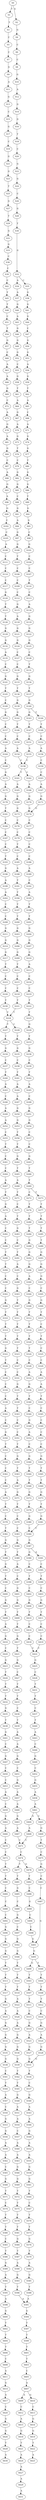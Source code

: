 strict digraph  {
	S0 -> S1 [ label = T ];
	S0 -> S2 [ label = G ];
	S1 -> S3 [ label = T ];
	S2 -> S4 [ label = G ];
	S3 -> S5 [ label = C ];
	S4 -> S6 [ label = C ];
	S5 -> S7 [ label = C ];
	S6 -> S8 [ label = C ];
	S7 -> S9 [ label = G ];
	S8 -> S10 [ label = G ];
	S9 -> S11 [ label = A ];
	S10 -> S12 [ label = A ];
	S11 -> S13 [ label = G ];
	S12 -> S14 [ label = G ];
	S13 -> S15 [ label = C ];
	S14 -> S16 [ label = G ];
	S15 -> S17 [ label = G ];
	S16 -> S18 [ label = T ];
	S17 -> S19 [ label = C ];
	S18 -> S20 [ label = C ];
	S19 -> S21 [ label = G ];
	S20 -> S22 [ label = G ];
	S21 -> S23 [ label = G ];
	S22 -> S24 [ label = G ];
	S23 -> S25 [ label = T ];
	S24 -> S26 [ label = C ];
	S25 -> S27 [ label = G ];
	S26 -> S28 [ label = G ];
	S27 -> S29 [ label = T ];
	S28 -> S30 [ label = T ];
	S29 -> S31 [ label = G ];
	S30 -> S32 [ label = G ];
	S31 -> S33 [ label = G ];
	S32 -> S34 [ label = A ];
	S32 -> S35 [ label = C ];
	S33 -> S36 [ label = C ];
	S34 -> S37 [ label = A ];
	S35 -> S38 [ label = G ];
	S36 -> S39 [ label = C ];
	S37 -> S40 [ label = G ];
	S38 -> S41 [ label = G ];
	S39 -> S42 [ label = C ];
	S40 -> S43 [ label = A ];
	S41 -> S44 [ label = G ];
	S42 -> S45 [ label = T ];
	S43 -> S46 [ label = G ];
	S44 -> S47 [ label = C ];
	S45 -> S48 [ label = T ];
	S46 -> S49 [ label = G ];
	S47 -> S50 [ label = G ];
	S48 -> S51 [ label = C ];
	S49 -> S52 [ label = G ];
	S50 -> S53 [ label = G ];
	S51 -> S54 [ label = T ];
	S52 -> S55 [ label = C ];
	S53 -> S56 [ label = A ];
	S54 -> S57 [ label = G ];
	S55 -> S58 [ label = G ];
	S56 -> S59 [ label = G ];
	S57 -> S60 [ label = C ];
	S58 -> S61 [ label = T ];
	S59 -> S62 [ label = T ];
	S60 -> S63 [ label = A ];
	S61 -> S64 [ label = A ];
	S62 -> S65 [ label = A ];
	S63 -> S66 [ label = A ];
	S64 -> S67 [ label = G ];
	S65 -> S68 [ label = C ];
	S66 -> S69 [ label = G ];
	S67 -> S70 [ label = A ];
	S68 -> S71 [ label = A ];
	S69 -> S72 [ label = C ];
	S70 -> S73 [ label = G ];
	S71 -> S74 [ label = G ];
	S72 -> S75 [ label = A ];
	S73 -> S76 [ label = T ];
	S74 -> S77 [ label = G ];
	S75 -> S78 [ label = G ];
	S76 -> S79 [ label = C ];
	S77 -> S80 [ label = T ];
	S78 -> S81 [ label = A ];
	S79 -> S82 [ label = G ];
	S80 -> S83 [ label = G ];
	S81 -> S84 [ label = G ];
	S82 -> S85 [ label = G ];
	S83 -> S86 [ label = G ];
	S84 -> S87 [ label = C ];
	S85 -> S88 [ label = C ];
	S86 -> S89 [ label = T ];
	S87 -> S90 [ label = A ];
	S88 -> S91 [ label = G ];
	S89 -> S92 [ label = G ];
	S90 -> S93 [ label = G ];
	S91 -> S94 [ label = A ];
	S92 -> S95 [ label = G ];
	S93 -> S96 [ label = A ];
	S94 -> S97 [ label = G ];
	S95 -> S98 [ label = C ];
	S96 -> S99 [ label = G ];
	S97 -> S100 [ label = G ];
	S98 -> S101 [ label = G ];
	S99 -> S102 [ label = C ];
	S100 -> S103 [ label = T ];
	S101 -> S104 [ label = C ];
	S102 -> S105 [ label = C ];
	S103 -> S106 [ label = C ];
	S104 -> S107 [ label = C ];
	S105 -> S108 [ label = A ];
	S106 -> S109 [ label = C ];
	S107 -> S110 [ label = T ];
	S108 -> S111 [ label = C ];
	S109 -> S112 [ label = C ];
	S110 -> S113 [ label = C ];
	S111 -> S114 [ label = C ];
	S112 -> S115 [ label = G ];
	S113 -> S116 [ label = A ];
	S114 -> S117 [ label = C ];
	S115 -> S118 [ label = A ];
	S116 -> S119 [ label = G ];
	S117 -> S120 [ label = G ];
	S118 -> S121 [ label = G ];
	S119 -> S122 [ label = G ];
	S120 -> S123 [ label = T ];
	S121 -> S124 [ label = G ];
	S122 -> S125 [ label = G ];
	S123 -> S126 [ label = T ];
	S124 -> S127 [ label = C ];
	S125 -> S128 [ label = C ];
	S126 -> S129 [ label = G ];
	S127 -> S130 [ label = C ];
	S128 -> S131 [ label = T ];
	S129 -> S132 [ label = G ];
	S130 -> S133 [ label = G ];
	S131 -> S134 [ label = G ];
	S132 -> S135 [ label = A ];
	S133 -> S136 [ label = T ];
	S134 -> S137 [ label = T ];
	S135 -> S138 [ label = C ];
	S136 -> S139 [ label = G ];
	S137 -> S140 [ label = G ];
	S138 -> S141 [ label = G ];
	S139 -> S142 [ label = G ];
	S140 -> S143 [ label = G ];
	S140 -> S144 [ label = T ];
	S141 -> S145 [ label = T ];
	S142 -> S146 [ label = T ];
	S143 -> S147 [ label = T ];
	S144 -> S148 [ label = T ];
	S145 -> S149 [ label = C ];
	S146 -> S150 [ label = C ];
	S147 -> S151 [ label = C ];
	S148 -> S152 [ label = C ];
	S149 -> S153 [ label = G ];
	S150 -> S154 [ label = A ];
	S151 -> S155 [ label = A ];
	S152 -> S156 [ label = A ];
	S153 -> S157 [ label = C ];
	S154 -> S158 [ label = C ];
	S155 -> S158 [ label = C ];
	S156 -> S159 [ label = C ];
	S157 -> S160 [ label = C ];
	S158 -> S161 [ label = T ];
	S158 -> S162 [ label = C ];
	S159 -> S163 [ label = C ];
	S160 -> S164 [ label = A ];
	S161 -> S165 [ label = A ];
	S162 -> S166 [ label = A ];
	S163 -> S167 [ label = A ];
	S164 -> S168 [ label = C ];
	S165 -> S169 [ label = G ];
	S166 -> S170 [ label = G ];
	S167 -> S171 [ label = G ];
	S168 -> S172 [ label = G ];
	S169 -> S173 [ label = G ];
	S170 -> S174 [ label = G ];
	S171 -> S174 [ label = G ];
	S172 -> S175 [ label = A ];
	S173 -> S176 [ label = C ];
	S174 -> S177 [ label = C ];
	S175 -> S178 [ label = G ];
	S176 -> S179 [ label = C ];
	S177 -> S180 [ label = C ];
	S178 -> S181 [ label = T ];
	S179 -> S182 [ label = T ];
	S180 -> S183 [ label = C ];
	S181 -> S184 [ label = C ];
	S182 -> S185 [ label = C ];
	S183 -> S186 [ label = C ];
	S184 -> S187 [ label = C ];
	S185 -> S188 [ label = A ];
	S186 -> S189 [ label = A ];
	S187 -> S190 [ label = C ];
	S188 -> S191 [ label = T ];
	S189 -> S192 [ label = C ];
	S190 -> S193 [ label = T ];
	S191 -> S194 [ label = T ];
	S192 -> S195 [ label = A ];
	S193 -> S196 [ label = G ];
	S194 -> S197 [ label = T ];
	S195 -> S198 [ label = T ];
	S196 -> S199 [ label = A ];
	S197 -> S200 [ label = T ];
	S198 -> S201 [ label = T ];
	S199 -> S202 [ label = A ];
	S200 -> S203 [ label = G ];
	S201 -> S204 [ label = G ];
	S202 -> S205 [ label = C ];
	S203 -> S206 [ label = G ];
	S204 -> S207 [ label = G ];
	S205 -> S208 [ label = C ];
	S206 -> S209 [ label = G ];
	S207 -> S210 [ label = G ];
	S208 -> S211 [ label = G ];
	S209 -> S212 [ label = T ];
	S210 -> S213 [ label = A ];
	S211 -> S214 [ label = G ];
	S212 -> S215 [ label = C ];
	S213 -> S216 [ label = C ];
	S214 -> S217 [ label = G ];
	S215 -> S218 [ label = C ];
	S216 -> S219 [ label = C ];
	S217 -> S220 [ label = T ];
	S218 -> S221 [ label = T ];
	S219 -> S222 [ label = T ];
	S220 -> S223 [ label = C ];
	S221 -> S224 [ label = T ];
	S222 -> S225 [ label = T ];
	S223 -> S226 [ label = C ];
	S224 -> S227 [ label = T ];
	S224 -> S228 [ label = C ];
	S225 -> S229 [ label = G ];
	S226 -> S230 [ label = T ];
	S227 -> S231 [ label = T ];
	S228 -> S232 [ label = T ];
	S229 -> S233 [ label = T ];
	S230 -> S224 [ label = T ];
	S231 -> S234 [ label = G ];
	S232 -> S235 [ label = G ];
	S233 -> S236 [ label = G ];
	S234 -> S237 [ label = C ];
	S235 -> S238 [ label = C ];
	S236 -> S239 [ label = C ];
	S237 -> S240 [ label = T ];
	S238 -> S241 [ label = T ];
	S239 -> S242 [ label = T ];
	S240 -> S243 [ label = A ];
	S241 -> S244 [ label = A ];
	S242 -> S245 [ label = A ];
	S243 -> S246 [ label = C ];
	S244 -> S247 [ label = A ];
	S245 -> S248 [ label = C ];
	S246 -> S249 [ label = A ];
	S247 -> S250 [ label = G ];
	S248 -> S251 [ label = G ];
	S249 -> S252 [ label = A ];
	S250 -> S253 [ label = G ];
	S251 -> S254 [ label = G ];
	S252 -> S255 [ label = C ];
	S253 -> S256 [ label = T ];
	S254 -> S257 [ label = C ];
	S255 -> S258 [ label = T ];
	S256 -> S259 [ label = T ];
	S257 -> S260 [ label = C ];
	S258 -> S261 [ label = C ];
	S259 -> S262 [ label = G ];
	S260 -> S263 [ label = G ];
	S261 -> S264 [ label = C ];
	S262 -> S265 [ label = T ];
	S263 -> S266 [ label = T ];
	S264 -> S267 [ label = A ];
	S265 -> S268 [ label = A ];
	S266 -> S269 [ label = T ];
	S267 -> S270 [ label = T ];
	S268 -> S271 [ label = T ];
	S269 -> S272 [ label = C ];
	S269 -> S273 [ label = T ];
	S270 -> S274 [ label = G ];
	S271 -> S275 [ label = C ];
	S272 -> S276 [ label = T ];
	S273 -> S277 [ label = T ];
	S274 -> S278 [ label = A ];
	S275 -> S279 [ label = T ];
	S276 -> S280 [ label = T ];
	S277 -> S281 [ label = T ];
	S278 -> S282 [ label = C ];
	S279 -> S283 [ label = G ];
	S280 -> S284 [ label = T ];
	S281 -> S285 [ label = T ];
	S282 -> S286 [ label = C ];
	S283 -> S287 [ label = C ];
	S284 -> S288 [ label = G ];
	S285 -> S289 [ label = T ];
	S286 -> S290 [ label = T ];
	S287 -> S291 [ label = T ];
	S288 -> S292 [ label = G ];
	S289 -> S293 [ label = G ];
	S290 -> S294 [ label = T ];
	S291 -> S295 [ label = A ];
	S292 -> S296 [ label = G ];
	S293 -> S297 [ label = G ];
	S294 -> S298 [ label = C ];
	S295 -> S299 [ label = C ];
	S296 -> S300 [ label = A ];
	S297 -> S301 [ label = G ];
	S298 -> S302 [ label = C ];
	S299 -> S303 [ label = G ];
	S300 -> S304 [ label = C ];
	S301 -> S305 [ label = C ];
	S302 -> S306 [ label = G ];
	S303 -> S307 [ label = T ];
	S304 -> S308 [ label = G ];
	S305 -> S309 [ label = G ];
	S306 -> S310 [ label = T ];
	S307 -> S311 [ label = T ];
	S308 -> S312 [ label = T ];
	S309 -> S313 [ label = T ];
	S310 -> S314 [ label = T ];
	S311 -> S315 [ label = T ];
	S312 -> S316 [ label = T ];
	S313 -> S317 [ label = C ];
	S314 -> S318 [ label = T ];
	S315 -> S319 [ label = T ];
	S316 -> S320 [ label = T ];
	S317 -> S321 [ label = T ];
	S318 -> S322 [ label = G ];
	S319 -> S323 [ label = T ];
	S320 -> S324 [ label = T ];
	S321 -> S325 [ label = C ];
	S322 -> S326 [ label = T ];
	S323 -> S327 [ label = C ];
	S324 -> S328 [ label = C ];
	S325 -> S329 [ label = C ];
	S326 -> S330 [ label = C ];
	S327 -> S331 [ label = C ];
	S328 -> S332 [ label = A ];
	S329 -> S333 [ label = A ];
	S330 -> S334 [ label = C ];
	S331 -> S335 [ label = G ];
	S332 -> S336 [ label = G ];
	S333 -> S337 [ label = A ];
	S334 -> S338 [ label = C ];
	S335 -> S339 [ label = T ];
	S336 -> S340 [ label = T ];
	S337 -> S341 [ label = T ];
	S338 -> S342 [ label = A ];
	S339 -> S343 [ label = T ];
	S340 -> S344 [ label = C ];
	S341 -> S345 [ label = C ];
	S342 -> S346 [ label = C ];
	S343 -> S347 [ label = C ];
	S344 -> S348 [ label = G ];
	S345 -> S349 [ label = C ];
	S346 -> S350 [ label = G ];
	S347 -> S351 [ label = C ];
	S348 -> S352 [ label = A ];
	S349 -> S353 [ label = C ];
	S350 -> S354 [ label = T ];
	S351 -> S355 [ label = T ];
	S352 -> S356 [ label = C ];
	S353 -> S357 [ label = C ];
	S354 -> S358 [ label = C ];
	S355 -> S359 [ label = G ];
	S356 -> S360 [ label = G ];
	S357 -> S361 [ label = G ];
	S358 -> S362 [ label = C ];
	S359 -> S363 [ label = T ];
	S360 -> S364 [ label = T ];
	S361 -> S365 [ label = T ];
	S362 -> S366 [ label = C ];
	S363 -> S367 [ label = A ];
	S364 -> S368 [ label = T ];
	S365 -> S369 [ label = T ];
	S366 -> S370 [ label = A ];
	S367 -> S371 [ label = G ];
	S368 -> S372 [ label = G ];
	S369 -> S373 [ label = G ];
	S370 -> S374 [ label = T ];
	S371 -> S375 [ label = T ];
	S372 -> S376 [ label = T ];
	S373 -> S377 [ label = T ];
	S374 -> S378 [ label = C ];
	S375 -> S379 [ label = C ];
	S376 -> S380 [ label = G ];
	S377 -> S381 [ label = G ];
	S378 -> S382 [ label = T ];
	S379 -> S383 [ label = C ];
	S380 -> S384 [ label = C ];
	S381 -> S384 [ label = C ];
	S382 -> S385 [ label = G ];
	S383 -> S386 [ label = G ];
	S384 -> S387 [ label = G ];
	S385 -> S388 [ label = T ];
	S386 -> S389 [ label = T ];
	S387 -> S390 [ label = G ];
	S387 -> S391 [ label = A ];
	S388 -> S392 [ label = G ];
	S389 -> S393 [ label = A ];
	S390 -> S394 [ label = C ];
	S391 -> S395 [ label = C ];
	S392 -> S396 [ label = T ];
	S393 -> S397 [ label = C ];
	S394 -> S398 [ label = T ];
	S395 -> S399 [ label = T ];
	S396 -> S400 [ label = C ];
	S397 -> S401 [ label = G ];
	S398 -> S402 [ label = C ];
	S399 -> S403 [ label = C ];
	S400 -> S404 [ label = G ];
	S401 -> S405 [ label = G ];
	S402 -> S406 [ label = G ];
	S403 -> S407 [ label = G ];
	S404 -> S408 [ label = T ];
	S405 -> S409 [ label = T ];
	S406 -> S410 [ label = T ];
	S407 -> S411 [ label = T ];
	S408 -> S412 [ label = A ];
	S409 -> S413 [ label = T ];
	S410 -> S414 [ label = C ];
	S411 -> S415 [ label = C ];
	S412 -> S416 [ label = G ];
	S413 -> S417 [ label = G ];
	S414 -> S418 [ label = C ];
	S415 -> S419 [ label = C ];
	S416 -> S420 [ label = C ];
	S417 -> S421 [ label = T ];
	S418 -> S422 [ label = C ];
	S419 -> S422 [ label = C ];
	S420 -> S423 [ label = G ];
	S421 -> S424 [ label = G ];
	S422 -> S425 [ label = G ];
	S423 -> S426 [ label = T ];
	S424 -> S427 [ label = C ];
	S425 -> S428 [ label = C ];
	S426 -> S429 [ label = T ];
	S427 -> S430 [ label = T ];
	S428 -> S431 [ label = T ];
	S429 -> S432 [ label = T ];
	S430 -> S433 [ label = T ];
	S431 -> S434 [ label = T ];
	S432 -> S435 [ label = G ];
	S433 -> S436 [ label = C ];
	S434 -> S437 [ label = C ];
	S435 -> S438 [ label = T ];
	S436 -> S439 [ label = T ];
	S437 -> S440 [ label = T ];
	S438 -> S441 [ label = G ];
	S439 -> S442 [ label = A ];
	S440 -> S443 [ label = A ];
	S441 -> S444 [ label = C ];
	S442 -> S445 [ label = A ];
	S443 -> S446 [ label = C ];
	S444 -> S447 [ label = G ];
	S445 -> S448 [ label = G ];
	S446 -> S449 [ label = G ];
	S447 -> S450 [ label = C ];
	S448 -> S451 [ label = C ];
	S449 -> S452 [ label = C ];
	S450 -> S453 [ label = C ];
	S451 -> S454 [ label = G ];
	S452 -> S455 [ label = G ];
	S453 -> S456 [ label = A ];
	S454 -> S457 [ label = A ];
	S455 -> S458 [ label = A ];
	S456 -> S459 [ label = C ];
	S457 -> S460 [ label = A ];
	S458 -> S461 [ label = A ];
	S459 -> S462 [ label = G ];
	S460 -> S463 [ label = G ];
	S461 -> S464 [ label = G ];
	S461 -> S465 [ label = C ];
	S462 -> S466 [ label = A ];
	S463 -> S467 [ label = A ];
	S464 -> S468 [ label = A ];
	S465 -> S469 [ label = G ];
	S466 -> S470 [ label = C ];
	S467 -> S471 [ label = C ];
	S468 -> S471 [ label = C ];
	S469 -> S472 [ label = T ];
	S470 -> S473 [ label = C ];
	S471 -> S474 [ label = C ];
	S472 -> S475 [ label = C ];
	S473 -> S476 [ label = T ];
	S474 -> S477 [ label = T ];
	S474 -> S478 [ label = G ];
	S475 -> S479 [ label = G ];
	S476 -> S480 [ label = T ];
	S477 -> S481 [ label = T ];
	S478 -> S482 [ label = T ];
	S479 -> S483 [ label = C ];
	S480 -> S484 [ label = C ];
	S481 -> S485 [ label = G ];
	S482 -> S486 [ label = C ];
	S483 -> S487 [ label = C ];
	S484 -> S488 [ label = C ];
	S485 -> S489 [ label = C ];
	S486 -> S490 [ label = G ];
	S487 -> S491 [ label = G ];
	S488 -> S492 [ label = C ];
	S489 -> S493 [ label = G ];
	S490 -> S494 [ label = C ];
	S491 -> S495 [ label = G ];
	S492 -> S496 [ label = G ];
	S493 -> S497 [ label = C ];
	S494 -> S498 [ label = C ];
	S495 -> S499 [ label = G ];
	S495 -> S500 [ label = T ];
	S496 -> S501 [ label = G ];
	S497 -> S502 [ label = G ];
	S498 -> S491 [ label = G ];
	S499 -> S503 [ label = T ];
	S500 -> S504 [ label = T ];
	S501 -> S505 [ label = G ];
	S502 -> S506 [ label = G ];
	S503 -> S507 [ label = T ];
	S504 -> S508 [ label = T ];
	S505 -> S509 [ label = T ];
	S506 -> S510 [ label = T ];
	S507 -> S511 [ label = T ];
	S508 -> S512 [ label = T ];
	S509 -> S513 [ label = T ];
	S510 -> S514 [ label = T ];
	S511 -> S515 [ label = C ];
	S512 -> S516 [ label = C ];
	S513 -> S517 [ label = T ];
	S514 -> S518 [ label = T ];
	S515 -> S519 [ label = G ];
	S516 -> S520 [ label = G ];
	S517 -> S521 [ label = G ];
	S518 -> S522 [ label = A ];
	S519 -> S523 [ label = A ];
	S520 -> S524 [ label = A ];
	S521 -> S525 [ label = A ];
	S522 -> S526 [ label = A ];
	S523 -> S527 [ label = G ];
	S524 -> S528 [ label = G ];
	S525 -> S529 [ label = G ];
	S526 -> S530 [ label = A ];
	S527 -> S531 [ label = G ];
	S528 -> S531 [ label = G ];
	S529 -> S532 [ label = G ];
	S530 -> S533 [ label = G ];
	S531 -> S534 [ label = T ];
	S532 -> S535 [ label = G ];
	S533 -> S536 [ label = G ];
	S534 -> S537 [ label = C ];
	S535 -> S538 [ label = G ];
	S536 -> S539 [ label = G ];
	S537 -> S540 [ label = G ];
	S538 -> S541 [ label = C ];
	S539 -> S542 [ label = T ];
	S540 -> S543 [ label = A ];
	S541 -> S544 [ label = T ];
	S542 -> S545 [ label = T ];
	S543 -> S546 [ label = A ];
	S544 -> S547 [ label = A ];
	S545 -> S548 [ label = G ];
	S546 -> S549 [ label = G ];
	S547 -> S550 [ label = C ];
	S548 -> S551 [ label = A ];
	S549 -> S552 [ label = A ];
	S550 -> S553 [ label = G ];
	S551 -> S554 [ label = A ];
	S552 -> S555 [ label = A ];
	S553 -> S556 [ label = G ];
	S554 -> S557 [ label = C ];
	S555 -> S558 [ label = G ];
	S556 -> S559 [ label = A ];
	S557 -> S560 [ label = A ];
	S558 -> S561 [ label = G ];
	S559 -> S562 [ label = A ];
	S560 -> S563 [ label = A ];
	S561 -> S564 [ label = T ];
	S562 -> S565 [ label = C ];
	S563 -> S566 [ label = G ];
	S564 -> S567 [ label = C ];
	S565 -> S568 [ label = G ];
	S566 -> S569 [ label = G ];
	S567 -> S570 [ label = T ];
	S568 -> S571 [ label = T ];
	S569 -> S572 [ label = T ];
	S570 -> S573 [ label = T ];
	S571 -> S574 [ label = C ];
	S572 -> S575 [ label = T ];
	S573 -> S576 [ label = G ];
	S574 -> S577 [ label = T ];
	S575 -> S578 [ label = T ];
	S576 -> S579 [ label = T ];
	S577 -> S580 [ label = T ];
	S578 -> S581 [ label = T ];
	S579 -> S582 [ label = A ];
	S580 -> S583 [ label = C ];
	S581 -> S584 [ label = G ];
	S582 -> S585 [ label = G ];
	S583 -> S586 [ label = T ];
	S584 -> S587 [ label = T ];
	S585 -> S588 [ label = T ];
	S586 -> S589 [ label = G ];
	S587 -> S590 [ label = A ];
	S588 -> S591 [ label = A ];
	S589 -> S592 [ label = A ];
	S590 -> S593 [ label = G ];
	S591 -> S594 [ label = G ];
	S592 -> S595 [ label = T ];
	S593 -> S596 [ label = T ];
	S594 -> S597 [ label = T ];
	S595 -> S598 [ label = A ];
	S596 -> S591 [ label = A ];
	S597 -> S599 [ label = T ];
	S598 -> S600 [ label = G ];
	S599 -> S601 [ label = T ];
	S600 -> S602 [ label = T ];
	S601 -> S603 [ label = T ];
	S602 -> S604 [ label = T ];
	S603 -> S605 [ label = C ];
	S604 -> S606 [ label = T ];
	S605 -> S607 [ label = A ];
	S606 -> S608 [ label = C ];
	S607 -> S609 [ label = A ];
	S607 -> S610 [ label = G ];
	S608 -> S611 [ label = A ];
	S609 -> S612 [ label = C ];
	S610 -> S613 [ label = C ];
	S611 -> S614 [ label = G ];
	S612 -> S615 [ label = A ];
	S613 -> S616 [ label = G ];
	S614 -> S617 [ label = A ];
	S615 -> S618 [ label = G ];
	S616 -> S619 [ label = G ];
	S617 -> S620 [ label = C ];
	S618 -> S621 [ label = T ];
	S619 -> S622 [ label = T ];
	S620 -> S623 [ label = G ];
	S621 -> S624 [ label = A ];
	S622 -> S625 [ label = A ];
	S623 -> S626 [ label = G ];
	S624 -> S627 [ label = A ];
	S626 -> S628 [ label = T ];
	S627 -> S629 [ label = A ];
	S628 -> S630 [ label = A ];
	S629 -> S631 [ label = A ];
}

